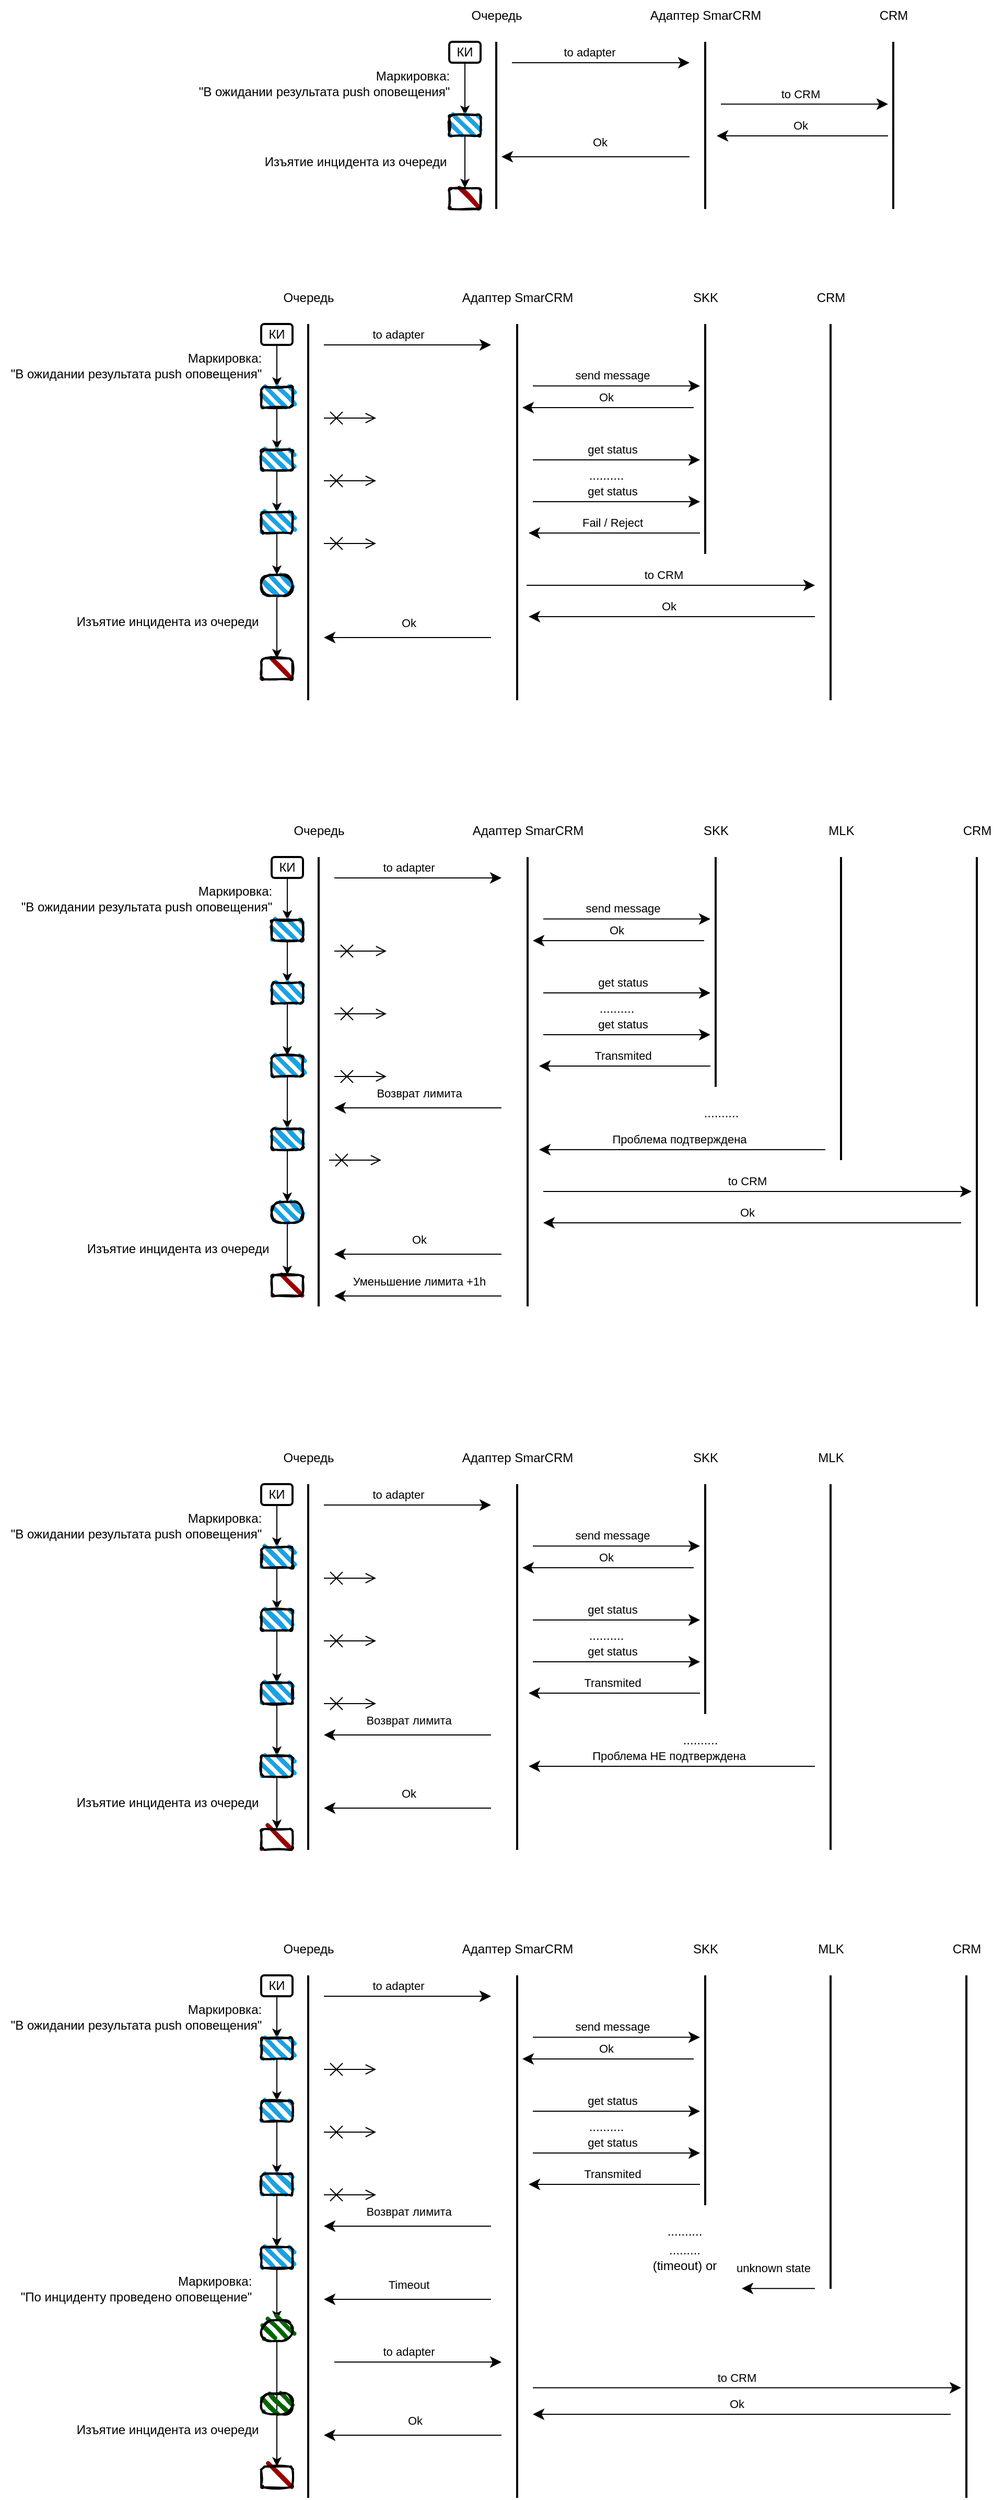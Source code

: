 <mxfile version="21.1.5" type="github">
  <diagram name="Страница 1" id="jhRbLKA4-imZrKw_z_AS">
    <mxGraphModel dx="2681" dy="729" grid="1" gridSize="10" guides="1" tooltips="1" connect="1" arrows="1" fold="1" page="1" pageScale="1" pageWidth="827" pageHeight="1169" math="0" shadow="0">
      <root>
        <mxCell id="0" />
        <mxCell id="1" parent="0" />
        <mxCell id="TuORr6WVLsLbP89PUuP_-1" value="" style="line;strokeWidth=2;direction=south;html=1;" vertex="1" parent="1">
          <mxGeometry x="500" y="80" width="10" height="160" as="geometry" />
        </mxCell>
        <mxCell id="TuORr6WVLsLbP89PUuP_-3" value="" style="line;strokeWidth=2;direction=south;html=1;" vertex="1" parent="1">
          <mxGeometry x="680" y="80" width="10" height="160" as="geometry" />
        </mxCell>
        <mxCell id="TuORr6WVLsLbP89PUuP_-4" value="" style="line;strokeWidth=2;direction=south;html=1;" vertex="1" parent="1">
          <mxGeometry x="300" y="80" width="10" height="160" as="geometry" />
        </mxCell>
        <mxCell id="TuORr6WVLsLbP89PUuP_-7" value="" style="edgeStyle=segmentEdgeStyle;endArrow=classic;html=1;curved=0;rounded=0;endSize=8;startSize=8;" edge="1" parent="1">
          <mxGeometry width="50" height="50" relative="1" as="geometry">
            <mxPoint x="320" y="100" as="sourcePoint" />
            <mxPoint x="490" y="100" as="targetPoint" />
          </mxGeometry>
        </mxCell>
        <mxCell id="TuORr6WVLsLbP89PUuP_-17" value="to adapter" style="edgeLabel;html=1;align=center;verticalAlign=middle;resizable=0;points=[];" vertex="1" connectable="0" parent="TuORr6WVLsLbP89PUuP_-7">
          <mxGeometry x="-0.342" y="-2" relative="1" as="geometry">
            <mxPoint x="18" y="-12" as="offset" />
          </mxGeometry>
        </mxCell>
        <mxCell id="TuORr6WVLsLbP89PUuP_-8" value="to CRM" style="edgeStyle=segmentEdgeStyle;endArrow=classic;html=1;curved=0;rounded=0;endSize=8;startSize=8;" edge="1" parent="1">
          <mxGeometry x="-0.05" y="10" width="50" height="50" relative="1" as="geometry">
            <mxPoint x="520" y="139.66" as="sourcePoint" />
            <mxPoint x="680" y="139.66" as="targetPoint" />
            <mxPoint as="offset" />
          </mxGeometry>
        </mxCell>
        <mxCell id="TuORr6WVLsLbP89PUuP_-9" value="Ok" style="edgeStyle=segmentEdgeStyle;endArrow=classic;html=1;curved=0;rounded=0;endSize=8;startSize=8;" edge="1" parent="1">
          <mxGeometry x="0.024" y="-10" width="50" height="50" relative="1" as="geometry">
            <mxPoint x="680" y="170" as="sourcePoint" />
            <mxPoint x="516" y="170" as="targetPoint" />
            <mxPoint as="offset" />
          </mxGeometry>
        </mxCell>
        <mxCell id="TuORr6WVLsLbP89PUuP_-11" value="Очередь" style="text;html=1;align=center;verticalAlign=middle;resizable=0;points=[];autosize=1;strokeColor=none;fillColor=none;" vertex="1" parent="1">
          <mxGeometry x="270" y="40" width="70" height="30" as="geometry" />
        </mxCell>
        <mxCell id="TuORr6WVLsLbP89PUuP_-12" value="Адаптер SmarCRM" style="text;html=1;align=center;verticalAlign=middle;resizable=0;points=[];autosize=1;strokeColor=none;fillColor=none;" vertex="1" parent="1">
          <mxGeometry x="440" y="40" width="130" height="30" as="geometry" />
        </mxCell>
        <mxCell id="TuORr6WVLsLbP89PUuP_-29" value="" style="edgeStyle=orthogonalEdgeStyle;rounded=0;orthogonalLoop=1;jettySize=auto;html=1;" edge="1" parent="1" source="TuORr6WVLsLbP89PUuP_-15" target="TuORr6WVLsLbP89PUuP_-16">
          <mxGeometry relative="1" as="geometry" />
        </mxCell>
        <mxCell id="TuORr6WVLsLbP89PUuP_-15" value="КИ" style="rounded=1;whiteSpace=wrap;html=1;strokeWidth=2;" vertex="1" parent="1">
          <mxGeometry x="260" y="80" width="30" height="20" as="geometry" />
        </mxCell>
        <mxCell id="TuORr6WVLsLbP89PUuP_-32" value="" style="edgeStyle=orthogonalEdgeStyle;rounded=0;orthogonalLoop=1;jettySize=auto;html=1;" edge="1" parent="1" source="TuORr6WVLsLbP89PUuP_-16" target="TuORr6WVLsLbP89PUuP_-23">
          <mxGeometry relative="1" as="geometry" />
        </mxCell>
        <mxCell id="TuORr6WVLsLbP89PUuP_-16" value="" style="rounded=1;whiteSpace=wrap;html=1;strokeWidth=2;fillWeight=4;hachureGap=8;hachureAngle=45;fillColor=#1ba1e2;sketch=1;" vertex="1" parent="1">
          <mxGeometry x="260" y="150" width="30" height="20" as="geometry" />
        </mxCell>
        <mxCell id="TuORr6WVLsLbP89PUuP_-21" value="" style="edgeStyle=segmentEdgeStyle;endArrow=classic;html=1;curved=0;rounded=0;endSize=8;startSize=8;" edge="1" parent="1">
          <mxGeometry width="50" height="50" relative="1" as="geometry">
            <mxPoint x="490" y="190" as="sourcePoint" />
            <mxPoint x="310" y="190" as="targetPoint" />
          </mxGeometry>
        </mxCell>
        <mxCell id="TuORr6WVLsLbP89PUuP_-22" value="Ok" style="edgeLabel;html=1;align=center;verticalAlign=middle;resizable=0;points=[];" vertex="1" connectable="0" parent="TuORr6WVLsLbP89PUuP_-21">
          <mxGeometry x="-0.342" y="-2" relative="1" as="geometry">
            <mxPoint x="-27" y="-12" as="offset" />
          </mxGeometry>
        </mxCell>
        <mxCell id="TuORr6WVLsLbP89PUuP_-23" value="" style="rounded=1;whiteSpace=wrap;html=1;strokeWidth=2;fillWeight=4;hachureGap=20;hachureAngle=45;fillColor=#990000;sketch=1;" vertex="1" parent="1">
          <mxGeometry x="260" y="220" width="30" height="20" as="geometry" />
        </mxCell>
        <mxCell id="TuORr6WVLsLbP89PUuP_-28" value="CRM" style="text;html=1;align=center;verticalAlign=middle;resizable=0;points=[];autosize=1;strokeColor=none;fillColor=none;" vertex="1" parent="1">
          <mxGeometry x="660" y="40" width="50" height="30" as="geometry" />
        </mxCell>
        <mxCell id="TuORr6WVLsLbP89PUuP_-31" value="&lt;div align=&quot;right&quot;&gt;Маркировка: &lt;br&gt;&lt;/div&gt;&quot;В ожидании результата &lt;span lang=&quot;EN-US&quot;&gt;push &lt;/span&gt;&lt;span&gt;оповещения&quot;&lt;/span&gt;" style="text;html=1;align=center;verticalAlign=middle;resizable=0;points=[];autosize=1;strokeColor=none;fillColor=none;" vertex="1" parent="1">
          <mxGeometry x="10" y="100" width="260" height="40" as="geometry" />
        </mxCell>
        <mxCell id="TuORr6WVLsLbP89PUuP_-33" value="Изъятие инцидента из очереди" style="text;html=1;align=center;verticalAlign=middle;resizable=0;points=[];autosize=1;strokeColor=none;fillColor=none;" vertex="1" parent="1">
          <mxGeometry x="70" y="180" width="200" height="30" as="geometry" />
        </mxCell>
        <mxCell id="TuORr6WVLsLbP89PUuP_-34" value="" style="line;strokeWidth=2;direction=south;html=1;" vertex="1" parent="1">
          <mxGeometry x="320" y="350" width="10" height="360" as="geometry" />
        </mxCell>
        <mxCell id="TuORr6WVLsLbP89PUuP_-35" value="" style="line;strokeWidth=2;direction=south;html=1;" vertex="1" parent="1">
          <mxGeometry x="500" y="350" width="10" height="220" as="geometry" />
        </mxCell>
        <mxCell id="TuORr6WVLsLbP89PUuP_-36" value="" style="line;strokeWidth=2;direction=south;html=1;" vertex="1" parent="1">
          <mxGeometry x="120" y="350" width="10" height="360" as="geometry" />
        </mxCell>
        <mxCell id="TuORr6WVLsLbP89PUuP_-37" value="" style="edgeStyle=segmentEdgeStyle;endArrow=classic;html=1;curved=0;rounded=0;endSize=8;startSize=8;" edge="1" parent="1">
          <mxGeometry width="50" height="50" relative="1" as="geometry">
            <mxPoint x="140" y="370" as="sourcePoint" />
            <mxPoint x="300" y="370" as="targetPoint" />
          </mxGeometry>
        </mxCell>
        <mxCell id="TuORr6WVLsLbP89PUuP_-38" value="to adapter" style="edgeLabel;html=1;align=center;verticalAlign=middle;resizable=0;points=[];" vertex="1" connectable="0" parent="TuORr6WVLsLbP89PUuP_-37">
          <mxGeometry x="-0.342" y="-2" relative="1" as="geometry">
            <mxPoint x="18" y="-12" as="offset" />
          </mxGeometry>
        </mxCell>
        <mxCell id="TuORr6WVLsLbP89PUuP_-39" value="send message" style="edgeStyle=segmentEdgeStyle;endArrow=classic;html=1;curved=0;rounded=0;endSize=8;startSize=8;" edge="1" parent="1">
          <mxGeometry x="-0.05" y="10" width="50" height="50" relative="1" as="geometry">
            <mxPoint x="340" y="409.31" as="sourcePoint" />
            <mxPoint x="500" y="409.31" as="targetPoint" />
            <mxPoint as="offset" />
          </mxGeometry>
        </mxCell>
        <mxCell id="TuORr6WVLsLbP89PUuP_-40" value="Ok" style="edgeStyle=segmentEdgeStyle;endArrow=classic;html=1;curved=0;rounded=0;endSize=8;startSize=8;" edge="1" parent="1">
          <mxGeometry x="0.026" y="-10" width="50" height="50" relative="1" as="geometry">
            <mxPoint x="494" y="430" as="sourcePoint" />
            <mxPoint x="330" y="430" as="targetPoint" />
            <mxPoint as="offset" />
          </mxGeometry>
        </mxCell>
        <mxCell id="TuORr6WVLsLbP89PUuP_-41" value="Очередь" style="text;html=1;align=center;verticalAlign=middle;resizable=0;points=[];autosize=1;strokeColor=none;fillColor=none;" vertex="1" parent="1">
          <mxGeometry x="90" y="310" width="70" height="30" as="geometry" />
        </mxCell>
        <mxCell id="TuORr6WVLsLbP89PUuP_-42" value="Адаптер SmarCRM" style="text;html=1;align=center;verticalAlign=middle;resizable=0;points=[];autosize=1;strokeColor=none;fillColor=none;" vertex="1" parent="1">
          <mxGeometry x="260" y="310" width="130" height="30" as="geometry" />
        </mxCell>
        <mxCell id="TuORr6WVLsLbP89PUuP_-43" value="" style="edgeStyle=orthogonalEdgeStyle;rounded=0;orthogonalLoop=1;jettySize=auto;html=1;" edge="1" parent="1" source="TuORr6WVLsLbP89PUuP_-44" target="TuORr6WVLsLbP89PUuP_-46">
          <mxGeometry relative="1" as="geometry" />
        </mxCell>
        <mxCell id="TuORr6WVLsLbP89PUuP_-44" value="КИ" style="rounded=1;whiteSpace=wrap;html=1;strokeWidth=2;" vertex="1" parent="1">
          <mxGeometry x="80" y="350" width="30" height="20" as="geometry" />
        </mxCell>
        <mxCell id="TuORr6WVLsLbP89PUuP_-87" style="edgeStyle=orthogonalEdgeStyle;rounded=0;orthogonalLoop=1;jettySize=auto;html=1;entryX=0.5;entryY=0;entryDx=0;entryDy=0;" edge="1" parent="1" source="TuORr6WVLsLbP89PUuP_-46" target="TuORr6WVLsLbP89PUuP_-82">
          <mxGeometry relative="1" as="geometry" />
        </mxCell>
        <mxCell id="TuORr6WVLsLbP89PUuP_-46" value="" style="rounded=1;whiteSpace=wrap;html=1;strokeWidth=2;fillWeight=4;hachureGap=8;hachureAngle=45;fillColor=#1ba1e2;sketch=1;" vertex="1" parent="1">
          <mxGeometry x="80" y="410" width="30" height="20" as="geometry" />
        </mxCell>
        <mxCell id="TuORr6WVLsLbP89PUuP_-50" value="SKK" style="text;html=1;align=center;verticalAlign=middle;resizable=0;points=[];autosize=1;strokeColor=none;fillColor=none;" vertex="1" parent="1">
          <mxGeometry x="480" y="310" width="50" height="30" as="geometry" />
        </mxCell>
        <mxCell id="TuORr6WVLsLbP89PUuP_-51" value="&lt;div align=&quot;right&quot;&gt;Маркировка: &lt;br&gt;&lt;/div&gt;&quot;В ожидании результата &lt;span lang=&quot;EN-US&quot;&gt;push &lt;/span&gt;&lt;span&gt;оповещения&quot;&lt;/span&gt;" style="text;html=1;align=center;verticalAlign=middle;resizable=0;points=[];autosize=1;strokeColor=none;fillColor=none;" vertex="1" parent="1">
          <mxGeometry x="-170" y="370" width="260" height="40" as="geometry" />
        </mxCell>
        <mxCell id="TuORr6WVLsLbP89PUuP_-53" value="get status" style="edgeStyle=segmentEdgeStyle;endArrow=classic;html=1;curved=0;rounded=0;endSize=8;startSize=8;" edge="1" parent="1">
          <mxGeometry x="-0.05" y="10" width="50" height="50" relative="1" as="geometry">
            <mxPoint x="340" y="480.0" as="sourcePoint" />
            <mxPoint x="500" y="480.0" as="targetPoint" />
            <mxPoint as="offset" />
          </mxGeometry>
        </mxCell>
        <mxCell id="TuORr6WVLsLbP89PUuP_-54" value=".........." style="text;html=1;align=center;verticalAlign=middle;resizable=0;points=[];autosize=1;strokeColor=none;fillColor=none;" vertex="1" parent="1">
          <mxGeometry x="380" y="480" width="60" height="30" as="geometry" />
        </mxCell>
        <mxCell id="TuORr6WVLsLbP89PUuP_-55" value="get status" style="edgeStyle=segmentEdgeStyle;endArrow=classic;html=1;curved=0;rounded=0;endSize=8;startSize=8;" edge="1" parent="1">
          <mxGeometry x="-0.05" y="10" width="50" height="50" relative="1" as="geometry">
            <mxPoint x="340" y="520" as="sourcePoint" />
            <mxPoint x="500" y="520" as="targetPoint" />
            <mxPoint as="offset" />
          </mxGeometry>
        </mxCell>
        <mxCell id="TuORr6WVLsLbP89PUuP_-56" value="Fail / Reject" style="edgeStyle=segmentEdgeStyle;endArrow=classic;html=1;curved=0;rounded=0;endSize=8;startSize=8;" edge="1" parent="1">
          <mxGeometry x="0.026" y="-10" width="50" height="50" relative="1" as="geometry">
            <mxPoint x="500" y="550" as="sourcePoint" />
            <mxPoint x="336" y="550" as="targetPoint" />
            <mxPoint as="offset" />
          </mxGeometry>
        </mxCell>
        <mxCell id="TuORr6WVLsLbP89PUuP_-75" value="" style="line;strokeWidth=2;direction=south;html=1;" vertex="1" parent="1">
          <mxGeometry x="620" y="350" width="10" height="360" as="geometry" />
        </mxCell>
        <mxCell id="TuORr6WVLsLbP89PUuP_-76" value="CRM" style="text;html=1;align=center;verticalAlign=middle;resizable=0;points=[];autosize=1;strokeColor=none;fillColor=none;" vertex="1" parent="1">
          <mxGeometry x="600" y="310" width="50" height="30" as="geometry" />
        </mxCell>
        <mxCell id="TuORr6WVLsLbP89PUuP_-78" value="to CRM" style="edgeStyle=segmentEdgeStyle;endArrow=classic;html=1;curved=0;rounded=0;endSize=8;startSize=8;" edge="1" parent="1">
          <mxGeometry x="-0.05" y="10" width="50" height="50" relative="1" as="geometry">
            <mxPoint x="334" y="600" as="sourcePoint" />
            <mxPoint x="610" y="600" as="targetPoint" />
            <mxPoint as="offset" />
          </mxGeometry>
        </mxCell>
        <mxCell id="TuORr6WVLsLbP89PUuP_-79" value="Ok" style="edgeStyle=segmentEdgeStyle;endArrow=classic;html=1;curved=0;rounded=0;endSize=8;startSize=8;" edge="1" parent="1">
          <mxGeometry x="0.026" y="-10" width="50" height="50" relative="1" as="geometry">
            <mxPoint x="610" y="630" as="sourcePoint" />
            <mxPoint x="336" y="630" as="targetPoint" />
            <mxPoint as="offset" />
          </mxGeometry>
        </mxCell>
        <mxCell id="TuORr6WVLsLbP89PUuP_-80" value="" style="edgeStyle=segmentEdgeStyle;endArrow=classic;html=1;curved=0;rounded=0;endSize=8;startSize=8;" edge="1" parent="1">
          <mxGeometry width="50" height="50" relative="1" as="geometry">
            <mxPoint x="300" y="650" as="sourcePoint" />
            <mxPoint x="140" y="650" as="targetPoint" />
          </mxGeometry>
        </mxCell>
        <mxCell id="TuORr6WVLsLbP89PUuP_-81" value="Ok" style="edgeLabel;html=1;align=center;verticalAlign=middle;resizable=0;points=[];" vertex="1" connectable="0" parent="TuORr6WVLsLbP89PUuP_-80">
          <mxGeometry x="-0.342" y="-2" relative="1" as="geometry">
            <mxPoint x="-27" y="-12" as="offset" />
          </mxGeometry>
        </mxCell>
        <mxCell id="TuORr6WVLsLbP89PUuP_-88" style="edgeStyle=orthogonalEdgeStyle;rounded=0;orthogonalLoop=1;jettySize=auto;html=1;entryX=0.5;entryY=0;entryDx=0;entryDy=0;" edge="1" parent="1" source="TuORr6WVLsLbP89PUuP_-82" target="TuORr6WVLsLbP89PUuP_-83">
          <mxGeometry relative="1" as="geometry" />
        </mxCell>
        <mxCell id="TuORr6WVLsLbP89PUuP_-82" value="" style="rounded=1;whiteSpace=wrap;html=1;strokeWidth=2;fillWeight=4;hachureGap=8;hachureAngle=45;fillColor=#1ba1e2;sketch=1;" vertex="1" parent="1">
          <mxGeometry x="80" y="470" width="30" height="20" as="geometry" />
        </mxCell>
        <mxCell id="TuORr6WVLsLbP89PUuP_-89" style="edgeStyle=orthogonalEdgeStyle;rounded=0;orthogonalLoop=1;jettySize=auto;html=1;entryX=0.5;entryY=0;entryDx=0;entryDy=0;" edge="1" parent="1" source="TuORr6WVLsLbP89PUuP_-83" target="TuORr6WVLsLbP89PUuP_-84">
          <mxGeometry relative="1" as="geometry" />
        </mxCell>
        <mxCell id="TuORr6WVLsLbP89PUuP_-83" value="" style="rounded=1;whiteSpace=wrap;html=1;strokeWidth=2;fillWeight=4;hachureGap=8;hachureAngle=45;fillColor=#1ba1e2;sketch=1;" vertex="1" parent="1">
          <mxGeometry x="80" y="530" width="30" height="20" as="geometry" />
        </mxCell>
        <mxCell id="TuORr6WVLsLbP89PUuP_-90" style="edgeStyle=orthogonalEdgeStyle;rounded=0;orthogonalLoop=1;jettySize=auto;html=1;entryX=0.5;entryY=0;entryDx=0;entryDy=0;" edge="1" parent="1" source="TuORr6WVLsLbP89PUuP_-84" target="TuORr6WVLsLbP89PUuP_-85">
          <mxGeometry relative="1" as="geometry" />
        </mxCell>
        <mxCell id="TuORr6WVLsLbP89PUuP_-84" value="" style="rounded=1;whiteSpace=wrap;html=1;strokeWidth=2;fillWeight=4;hachureGap=8;hachureAngle=45;fillColor=#1ba1e2;sketch=1;arcSize=50;" vertex="1" parent="1">
          <mxGeometry x="80" y="590" width="30" height="20" as="geometry" />
        </mxCell>
        <mxCell id="TuORr6WVLsLbP89PUuP_-85" value="" style="rounded=1;whiteSpace=wrap;html=1;strokeWidth=2;fillWeight=4;hachureGap=20;hachureAngle=45;fillColor=#990000;sketch=1;" vertex="1" parent="1">
          <mxGeometry x="80" y="670" width="30" height="20" as="geometry" />
        </mxCell>
        <mxCell id="TuORr6WVLsLbP89PUuP_-91" value="Изъятие инцидента из очереди" style="text;html=1;align=center;verticalAlign=middle;resizable=0;points=[];autosize=1;strokeColor=none;fillColor=none;" vertex="1" parent="1">
          <mxGeometry x="-110" y="620" width="200" height="30" as="geometry" />
        </mxCell>
        <mxCell id="TuORr6WVLsLbP89PUuP_-97" value="" style="endArrow=open;startArrow=cross;endFill=0;startFill=0;endSize=8;startSize=10;html=1;rounded=0;" edge="1" parent="1">
          <mxGeometry width="160" relative="1" as="geometry">
            <mxPoint x="140" y="440" as="sourcePoint" />
            <mxPoint x="190" y="440" as="targetPoint" />
          </mxGeometry>
        </mxCell>
        <mxCell id="TuORr6WVLsLbP89PUuP_-98" value="" style="endArrow=open;startArrow=cross;endFill=0;startFill=0;endSize=8;startSize=10;html=1;rounded=0;" edge="1" parent="1">
          <mxGeometry width="160" relative="1" as="geometry">
            <mxPoint x="140" y="500" as="sourcePoint" />
            <mxPoint x="190" y="500" as="targetPoint" />
          </mxGeometry>
        </mxCell>
        <mxCell id="TuORr6WVLsLbP89PUuP_-99" value="" style="endArrow=open;startArrow=cross;endFill=0;startFill=0;endSize=8;startSize=10;html=1;rounded=0;" edge="1" parent="1">
          <mxGeometry width="160" relative="1" as="geometry">
            <mxPoint x="140" y="560" as="sourcePoint" />
            <mxPoint x="190" y="560" as="targetPoint" />
          </mxGeometry>
        </mxCell>
        <mxCell id="TuORr6WVLsLbP89PUuP_-100" value="" style="line;strokeWidth=2;direction=south;html=1;" vertex="1" parent="1">
          <mxGeometry x="330" y="860" width="10" height="430" as="geometry" />
        </mxCell>
        <mxCell id="TuORr6WVLsLbP89PUuP_-101" value="" style="line;strokeWidth=2;direction=south;html=1;" vertex="1" parent="1">
          <mxGeometry x="510" y="860" width="10" height="220" as="geometry" />
        </mxCell>
        <mxCell id="TuORr6WVLsLbP89PUuP_-102" value="" style="line;strokeWidth=2;direction=south;html=1;" vertex="1" parent="1">
          <mxGeometry x="130" y="860" width="10" height="430" as="geometry" />
        </mxCell>
        <mxCell id="TuORr6WVLsLbP89PUuP_-103" value="" style="edgeStyle=segmentEdgeStyle;endArrow=classic;html=1;curved=0;rounded=0;endSize=8;startSize=8;" edge="1" parent="1">
          <mxGeometry width="50" height="50" relative="1" as="geometry">
            <mxPoint x="150" y="880" as="sourcePoint" />
            <mxPoint x="310" y="880" as="targetPoint" />
          </mxGeometry>
        </mxCell>
        <mxCell id="TuORr6WVLsLbP89PUuP_-104" value="to adapter" style="edgeLabel;html=1;align=center;verticalAlign=middle;resizable=0;points=[];" vertex="1" connectable="0" parent="TuORr6WVLsLbP89PUuP_-103">
          <mxGeometry x="-0.342" y="-2" relative="1" as="geometry">
            <mxPoint x="18" y="-12" as="offset" />
          </mxGeometry>
        </mxCell>
        <mxCell id="TuORr6WVLsLbP89PUuP_-105" value="send message" style="edgeStyle=segmentEdgeStyle;endArrow=classic;html=1;curved=0;rounded=0;endSize=8;startSize=8;" edge="1" parent="1">
          <mxGeometry x="-0.05" y="10" width="50" height="50" relative="1" as="geometry">
            <mxPoint x="350" y="919.31" as="sourcePoint" />
            <mxPoint x="510" y="919.31" as="targetPoint" />
            <mxPoint as="offset" />
          </mxGeometry>
        </mxCell>
        <mxCell id="TuORr6WVLsLbP89PUuP_-106" value="Ok" style="edgeStyle=segmentEdgeStyle;endArrow=classic;html=1;curved=0;rounded=0;endSize=8;startSize=8;" edge="1" parent="1">
          <mxGeometry x="0.026" y="-10" width="50" height="50" relative="1" as="geometry">
            <mxPoint x="504" y="940" as="sourcePoint" />
            <mxPoint x="340" y="940" as="targetPoint" />
            <mxPoint as="offset" />
          </mxGeometry>
        </mxCell>
        <mxCell id="TuORr6WVLsLbP89PUuP_-107" value="Очередь" style="text;html=1;align=center;verticalAlign=middle;resizable=0;points=[];autosize=1;strokeColor=none;fillColor=none;" vertex="1" parent="1">
          <mxGeometry x="100" y="820" width="70" height="30" as="geometry" />
        </mxCell>
        <mxCell id="TuORr6WVLsLbP89PUuP_-108" value="Адаптер SmarCRM" style="text;html=1;align=center;verticalAlign=middle;resizable=0;points=[];autosize=1;strokeColor=none;fillColor=none;" vertex="1" parent="1">
          <mxGeometry x="270" y="820" width="130" height="30" as="geometry" />
        </mxCell>
        <mxCell id="TuORr6WVLsLbP89PUuP_-109" value="" style="edgeStyle=orthogonalEdgeStyle;rounded=0;orthogonalLoop=1;jettySize=auto;html=1;" edge="1" parent="1" source="TuORr6WVLsLbP89PUuP_-110" target="TuORr6WVLsLbP89PUuP_-112">
          <mxGeometry relative="1" as="geometry" />
        </mxCell>
        <mxCell id="TuORr6WVLsLbP89PUuP_-110" value="КИ" style="rounded=1;whiteSpace=wrap;html=1;strokeWidth=2;" vertex="1" parent="1">
          <mxGeometry x="90" y="860" width="30" height="20" as="geometry" />
        </mxCell>
        <mxCell id="TuORr6WVLsLbP89PUuP_-111" style="edgeStyle=orthogonalEdgeStyle;rounded=0;orthogonalLoop=1;jettySize=auto;html=1;entryX=0.5;entryY=0;entryDx=0;entryDy=0;" edge="1" parent="1" source="TuORr6WVLsLbP89PUuP_-112" target="TuORr6WVLsLbP89PUuP_-126">
          <mxGeometry relative="1" as="geometry" />
        </mxCell>
        <mxCell id="TuORr6WVLsLbP89PUuP_-112" value="" style="rounded=1;whiteSpace=wrap;html=1;strokeWidth=2;fillWeight=4;hachureGap=8;hachureAngle=45;fillColor=#1ba1e2;sketch=1;" vertex="1" parent="1">
          <mxGeometry x="90" y="920" width="30" height="20" as="geometry" />
        </mxCell>
        <mxCell id="TuORr6WVLsLbP89PUuP_-113" value="SKK" style="text;html=1;align=center;verticalAlign=middle;resizable=0;points=[];autosize=1;strokeColor=none;fillColor=none;" vertex="1" parent="1">
          <mxGeometry x="490" y="820" width="50" height="30" as="geometry" />
        </mxCell>
        <mxCell id="TuORr6WVLsLbP89PUuP_-114" value="&lt;div align=&quot;right&quot;&gt;Маркировка: &lt;br&gt;&lt;/div&gt;&quot;В ожидании результата &lt;span lang=&quot;EN-US&quot;&gt;push &lt;/span&gt;&lt;span&gt;оповещения&quot;&lt;/span&gt;" style="text;html=1;align=center;verticalAlign=middle;resizable=0;points=[];autosize=1;strokeColor=none;fillColor=none;" vertex="1" parent="1">
          <mxGeometry x="-160" y="880" width="260" height="40" as="geometry" />
        </mxCell>
        <mxCell id="TuORr6WVLsLbP89PUuP_-115" value="get status" style="edgeStyle=segmentEdgeStyle;endArrow=classic;html=1;curved=0;rounded=0;endSize=8;startSize=8;" edge="1" parent="1">
          <mxGeometry x="-0.05" y="10" width="50" height="50" relative="1" as="geometry">
            <mxPoint x="350" y="990" as="sourcePoint" />
            <mxPoint x="510" y="990" as="targetPoint" />
            <mxPoint as="offset" />
          </mxGeometry>
        </mxCell>
        <mxCell id="TuORr6WVLsLbP89PUuP_-116" value=".........." style="text;html=1;align=center;verticalAlign=middle;resizable=0;points=[];autosize=1;strokeColor=none;fillColor=none;" vertex="1" parent="1">
          <mxGeometry x="390" y="990" width="60" height="30" as="geometry" />
        </mxCell>
        <mxCell id="TuORr6WVLsLbP89PUuP_-117" value="get status" style="edgeStyle=segmentEdgeStyle;endArrow=classic;html=1;curved=0;rounded=0;endSize=8;startSize=8;" edge="1" parent="1">
          <mxGeometry x="-0.05" y="10" width="50" height="50" relative="1" as="geometry">
            <mxPoint x="350" y="1030" as="sourcePoint" />
            <mxPoint x="510" y="1030" as="targetPoint" />
            <mxPoint as="offset" />
          </mxGeometry>
        </mxCell>
        <mxCell id="TuORr6WVLsLbP89PUuP_-118" value="Transmited" style="edgeStyle=segmentEdgeStyle;endArrow=classic;html=1;curved=0;rounded=0;endSize=8;startSize=8;" edge="1" parent="1">
          <mxGeometry x="0.026" y="-10" width="50" height="50" relative="1" as="geometry">
            <mxPoint x="510" y="1060" as="sourcePoint" />
            <mxPoint x="346" y="1060" as="targetPoint" />
            <mxPoint as="offset" />
          </mxGeometry>
        </mxCell>
        <mxCell id="TuORr6WVLsLbP89PUuP_-119" value="" style="line;strokeWidth=2;direction=south;html=1;" vertex="1" parent="1">
          <mxGeometry x="630" y="860" width="10" height="290" as="geometry" />
        </mxCell>
        <mxCell id="TuORr6WVLsLbP89PUuP_-120" value="MLK" style="text;html=1;align=center;verticalAlign=middle;resizable=0;points=[];autosize=1;strokeColor=none;fillColor=none;" vertex="1" parent="1">
          <mxGeometry x="610" y="820" width="50" height="30" as="geometry" />
        </mxCell>
        <mxCell id="TuORr6WVLsLbP89PUuP_-122" value="Проблема подтверждена" style="edgeStyle=segmentEdgeStyle;endArrow=classic;html=1;curved=0;rounded=0;endSize=8;startSize=8;" edge="1" parent="1">
          <mxGeometry x="0.026" y="-10" width="50" height="50" relative="1" as="geometry">
            <mxPoint x="620" y="1140" as="sourcePoint" />
            <mxPoint x="346" y="1140" as="targetPoint" />
            <mxPoint as="offset" />
          </mxGeometry>
        </mxCell>
        <mxCell id="TuORr6WVLsLbP89PUuP_-123" value="" style="edgeStyle=segmentEdgeStyle;endArrow=classic;html=1;curved=0;rounded=0;endSize=8;startSize=8;" edge="1" parent="1">
          <mxGeometry width="50" height="50" relative="1" as="geometry">
            <mxPoint x="310" y="1240" as="sourcePoint" />
            <mxPoint x="150" y="1240" as="targetPoint" />
          </mxGeometry>
        </mxCell>
        <mxCell id="TuORr6WVLsLbP89PUuP_-124" value="Ok" style="edgeLabel;html=1;align=center;verticalAlign=middle;resizable=0;points=[];" vertex="1" connectable="0" parent="TuORr6WVLsLbP89PUuP_-123">
          <mxGeometry x="-0.342" y="-2" relative="1" as="geometry">
            <mxPoint x="-27" y="-12" as="offset" />
          </mxGeometry>
        </mxCell>
        <mxCell id="TuORr6WVLsLbP89PUuP_-125" style="edgeStyle=orthogonalEdgeStyle;rounded=0;orthogonalLoop=1;jettySize=auto;html=1;entryX=0.5;entryY=0;entryDx=0;entryDy=0;" edge="1" parent="1" source="TuORr6WVLsLbP89PUuP_-126" target="TuORr6WVLsLbP89PUuP_-128">
          <mxGeometry relative="1" as="geometry" />
        </mxCell>
        <mxCell id="TuORr6WVLsLbP89PUuP_-126" value="" style="rounded=1;whiteSpace=wrap;html=1;strokeWidth=2;fillWeight=4;hachureGap=8;hachureAngle=45;fillColor=#1ba1e2;sketch=1;" vertex="1" parent="1">
          <mxGeometry x="90" y="980" width="30" height="20" as="geometry" />
        </mxCell>
        <mxCell id="TuORr6WVLsLbP89PUuP_-127" style="edgeStyle=orthogonalEdgeStyle;rounded=0;orthogonalLoop=1;jettySize=auto;html=1;entryX=0.5;entryY=0;entryDx=0;entryDy=0;" edge="1" parent="1" source="TuORr6WVLsLbP89PUuP_-140" target="TuORr6WVLsLbP89PUuP_-130">
          <mxGeometry relative="1" as="geometry" />
        </mxCell>
        <mxCell id="TuORr6WVLsLbP89PUuP_-128" value="" style="rounded=1;whiteSpace=wrap;html=1;strokeWidth=2;fillWeight=4;hachureGap=8;hachureAngle=45;fillColor=#1ba1e2;sketch=1;" vertex="1" parent="1">
          <mxGeometry x="90" y="1050" width="30" height="20" as="geometry" />
        </mxCell>
        <mxCell id="TuORr6WVLsLbP89PUuP_-129" style="edgeStyle=orthogonalEdgeStyle;rounded=0;orthogonalLoop=1;jettySize=auto;html=1;entryX=0.5;entryY=0;entryDx=0;entryDy=0;" edge="1" parent="1" source="TuORr6WVLsLbP89PUuP_-130" target="TuORr6WVLsLbP89PUuP_-131">
          <mxGeometry relative="1" as="geometry" />
        </mxCell>
        <mxCell id="TuORr6WVLsLbP89PUuP_-130" value="" style="rounded=1;whiteSpace=wrap;html=1;strokeWidth=2;fillWeight=4;hachureGap=8;hachureAngle=45;fillColor=#1ba1e2;sketch=1;arcSize=50;" vertex="1" parent="1">
          <mxGeometry x="90" y="1190" width="30" height="20" as="geometry" />
        </mxCell>
        <mxCell id="TuORr6WVLsLbP89PUuP_-131" value="" style="rounded=1;whiteSpace=wrap;html=1;strokeWidth=2;fillWeight=4;hachureGap=20;hachureAngle=45;fillColor=#990000;sketch=1;" vertex="1" parent="1">
          <mxGeometry x="90" y="1260" width="30" height="20" as="geometry" />
        </mxCell>
        <mxCell id="TuORr6WVLsLbP89PUuP_-132" value="Изъятие инцидента из очереди" style="text;html=1;align=center;verticalAlign=middle;resizable=0;points=[];autosize=1;strokeColor=none;fillColor=none;" vertex="1" parent="1">
          <mxGeometry x="-100" y="1220" width="200" height="30" as="geometry" />
        </mxCell>
        <mxCell id="TuORr6WVLsLbP89PUuP_-133" value="" style="endArrow=open;startArrow=cross;endFill=0;startFill=0;endSize=8;startSize=10;html=1;rounded=0;" edge="1" parent="1">
          <mxGeometry width="160" relative="1" as="geometry">
            <mxPoint x="150" y="950" as="sourcePoint" />
            <mxPoint x="200" y="950" as="targetPoint" />
          </mxGeometry>
        </mxCell>
        <mxCell id="TuORr6WVLsLbP89PUuP_-134" value="" style="endArrow=open;startArrow=cross;endFill=0;startFill=0;endSize=8;startSize=10;html=1;rounded=0;" edge="1" parent="1">
          <mxGeometry width="160" relative="1" as="geometry">
            <mxPoint x="150" y="1010" as="sourcePoint" />
            <mxPoint x="200" y="1010" as="targetPoint" />
          </mxGeometry>
        </mxCell>
        <mxCell id="TuORr6WVLsLbP89PUuP_-135" value="" style="endArrow=open;startArrow=cross;endFill=0;startFill=0;endSize=8;startSize=10;html=1;rounded=0;" edge="1" parent="1">
          <mxGeometry width="160" relative="1" as="geometry">
            <mxPoint x="150" y="1070" as="sourcePoint" />
            <mxPoint x="200" y="1070" as="targetPoint" />
          </mxGeometry>
        </mxCell>
        <mxCell id="TuORr6WVLsLbP89PUuP_-136" value="" style="line;strokeWidth=2;direction=south;html=1;" vertex="1" parent="1">
          <mxGeometry x="760" y="860" width="10" height="430" as="geometry" />
        </mxCell>
        <mxCell id="TuORr6WVLsLbP89PUuP_-137" value="CRM" style="text;html=1;align=center;verticalAlign=middle;resizable=0;points=[];autosize=1;strokeColor=none;fillColor=none;" vertex="1" parent="1">
          <mxGeometry x="740" y="820" width="50" height="30" as="geometry" />
        </mxCell>
        <mxCell id="TuORr6WVLsLbP89PUuP_-138" value="to CRM" style="edgeStyle=segmentEdgeStyle;endArrow=classic;html=1;curved=0;rounded=0;endSize=8;startSize=8;" edge="1" parent="1" target="TuORr6WVLsLbP89PUuP_-136">
          <mxGeometry x="-0.05" y="10" width="50" height="50" relative="1" as="geometry">
            <mxPoint x="350" y="1180" as="sourcePoint" />
            <mxPoint x="626" y="1180" as="targetPoint" />
            <mxPoint as="offset" />
          </mxGeometry>
        </mxCell>
        <mxCell id="TuORr6WVLsLbP89PUuP_-139" value="Ok" style="edgeStyle=segmentEdgeStyle;endArrow=classic;html=1;curved=0;rounded=0;endSize=8;startSize=8;" edge="1" parent="1">
          <mxGeometry x="0.026" y="-10" width="50" height="50" relative="1" as="geometry">
            <mxPoint x="750" y="1210" as="sourcePoint" />
            <mxPoint x="350" y="1210" as="targetPoint" />
            <mxPoint as="offset" />
          </mxGeometry>
        </mxCell>
        <mxCell id="TuORr6WVLsLbP89PUuP_-141" value="" style="edgeStyle=orthogonalEdgeStyle;rounded=0;orthogonalLoop=1;jettySize=auto;html=1;entryX=0.5;entryY=0;entryDx=0;entryDy=0;" edge="1" parent="1" source="TuORr6WVLsLbP89PUuP_-128" target="TuORr6WVLsLbP89PUuP_-140">
          <mxGeometry relative="1" as="geometry">
            <mxPoint x="105" y="1060" as="sourcePoint" />
            <mxPoint x="105" y="1190" as="targetPoint" />
          </mxGeometry>
        </mxCell>
        <mxCell id="TuORr6WVLsLbP89PUuP_-140" value="" style="rounded=1;whiteSpace=wrap;html=1;strokeWidth=2;fillWeight=4;hachureGap=8;hachureAngle=45;fillColor=#1ba1e2;sketch=1;" vertex="1" parent="1">
          <mxGeometry x="90" y="1120" width="30" height="20" as="geometry" />
        </mxCell>
        <mxCell id="TuORr6WVLsLbP89PUuP_-142" value="" style="endArrow=open;startArrow=cross;endFill=0;startFill=0;endSize=8;startSize=10;html=1;rounded=0;" edge="1" parent="1">
          <mxGeometry width="160" relative="1" as="geometry">
            <mxPoint x="145" y="1150" as="sourcePoint" />
            <mxPoint x="195" y="1150" as="targetPoint" />
          </mxGeometry>
        </mxCell>
        <mxCell id="TuORr6WVLsLbP89PUuP_-143" value="" style="line;strokeWidth=2;direction=south;html=1;" vertex="1" parent="1">
          <mxGeometry x="320" y="1460" width="10" height="350" as="geometry" />
        </mxCell>
        <mxCell id="TuORr6WVLsLbP89PUuP_-144" value="" style="line;strokeWidth=2;direction=south;html=1;" vertex="1" parent="1">
          <mxGeometry x="500" y="1460" width="10" height="220" as="geometry" />
        </mxCell>
        <mxCell id="TuORr6WVLsLbP89PUuP_-145" value="" style="line;strokeWidth=2;direction=south;html=1;" vertex="1" parent="1">
          <mxGeometry x="120" y="1460" width="10" height="350" as="geometry" />
        </mxCell>
        <mxCell id="TuORr6WVLsLbP89PUuP_-146" value="" style="edgeStyle=segmentEdgeStyle;endArrow=classic;html=1;curved=0;rounded=0;endSize=8;startSize=8;" edge="1" parent="1">
          <mxGeometry width="50" height="50" relative="1" as="geometry">
            <mxPoint x="140" y="1480" as="sourcePoint" />
            <mxPoint x="300" y="1480" as="targetPoint" />
          </mxGeometry>
        </mxCell>
        <mxCell id="TuORr6WVLsLbP89PUuP_-147" value="to adapter" style="edgeLabel;html=1;align=center;verticalAlign=middle;resizable=0;points=[];" vertex="1" connectable="0" parent="TuORr6WVLsLbP89PUuP_-146">
          <mxGeometry x="-0.342" y="-2" relative="1" as="geometry">
            <mxPoint x="18" y="-12" as="offset" />
          </mxGeometry>
        </mxCell>
        <mxCell id="TuORr6WVLsLbP89PUuP_-148" value="send message" style="edgeStyle=segmentEdgeStyle;endArrow=classic;html=1;curved=0;rounded=0;endSize=8;startSize=8;" edge="1" parent="1">
          <mxGeometry x="-0.05" y="10" width="50" height="50" relative="1" as="geometry">
            <mxPoint x="340" y="1519.31" as="sourcePoint" />
            <mxPoint x="500" y="1519.31" as="targetPoint" />
            <mxPoint as="offset" />
          </mxGeometry>
        </mxCell>
        <mxCell id="TuORr6WVLsLbP89PUuP_-149" value="Ok" style="edgeStyle=segmentEdgeStyle;endArrow=classic;html=1;curved=0;rounded=0;endSize=8;startSize=8;" edge="1" parent="1">
          <mxGeometry x="0.026" y="-10" width="50" height="50" relative="1" as="geometry">
            <mxPoint x="494" y="1540" as="sourcePoint" />
            <mxPoint x="330" y="1540" as="targetPoint" />
            <mxPoint as="offset" />
          </mxGeometry>
        </mxCell>
        <mxCell id="TuORr6WVLsLbP89PUuP_-150" value="Очередь" style="text;html=1;align=center;verticalAlign=middle;resizable=0;points=[];autosize=1;strokeColor=none;fillColor=none;" vertex="1" parent="1">
          <mxGeometry x="90" y="1420" width="70" height="30" as="geometry" />
        </mxCell>
        <mxCell id="TuORr6WVLsLbP89PUuP_-151" value="Адаптер SmarCRM" style="text;html=1;align=center;verticalAlign=middle;resizable=0;points=[];autosize=1;strokeColor=none;fillColor=none;" vertex="1" parent="1">
          <mxGeometry x="260" y="1420" width="130" height="30" as="geometry" />
        </mxCell>
        <mxCell id="TuORr6WVLsLbP89PUuP_-152" value="" style="edgeStyle=orthogonalEdgeStyle;rounded=0;orthogonalLoop=1;jettySize=auto;html=1;" edge="1" source="TuORr6WVLsLbP89PUuP_-153" target="TuORr6WVLsLbP89PUuP_-155" parent="1">
          <mxGeometry relative="1" as="geometry" />
        </mxCell>
        <mxCell id="TuORr6WVLsLbP89PUuP_-153" value="КИ" style="rounded=1;whiteSpace=wrap;html=1;strokeWidth=2;" vertex="1" parent="1">
          <mxGeometry x="80" y="1460" width="30" height="20" as="geometry" />
        </mxCell>
        <mxCell id="TuORr6WVLsLbP89PUuP_-154" style="edgeStyle=orthogonalEdgeStyle;rounded=0;orthogonalLoop=1;jettySize=auto;html=1;entryX=0.5;entryY=0;entryDx=0;entryDy=0;" edge="1" source="TuORr6WVLsLbP89PUuP_-155" target="TuORr6WVLsLbP89PUuP_-168" parent="1">
          <mxGeometry relative="1" as="geometry" />
        </mxCell>
        <mxCell id="TuORr6WVLsLbP89PUuP_-155" value="" style="rounded=1;whiteSpace=wrap;html=1;strokeWidth=2;fillWeight=4;hachureGap=8;hachureAngle=45;fillColor=#1ba1e2;sketch=1;" vertex="1" parent="1">
          <mxGeometry x="80" y="1520" width="30" height="20" as="geometry" />
        </mxCell>
        <mxCell id="TuORr6WVLsLbP89PUuP_-156" value="SKK" style="text;html=1;align=center;verticalAlign=middle;resizable=0;points=[];autosize=1;strokeColor=none;fillColor=none;" vertex="1" parent="1">
          <mxGeometry x="480" y="1420" width="50" height="30" as="geometry" />
        </mxCell>
        <mxCell id="TuORr6WVLsLbP89PUuP_-157" value="&lt;div align=&quot;right&quot;&gt;Маркировка: &lt;br&gt;&lt;/div&gt;&quot;В ожидании результата &lt;span lang=&quot;EN-US&quot;&gt;push &lt;/span&gt;&lt;span&gt;оповещения&quot;&lt;/span&gt;" style="text;html=1;align=center;verticalAlign=middle;resizable=0;points=[];autosize=1;strokeColor=none;fillColor=none;" vertex="1" parent="1">
          <mxGeometry x="-170" y="1480" width="260" height="40" as="geometry" />
        </mxCell>
        <mxCell id="TuORr6WVLsLbP89PUuP_-158" value="get status" style="edgeStyle=segmentEdgeStyle;endArrow=classic;html=1;curved=0;rounded=0;endSize=8;startSize=8;" edge="1" parent="1">
          <mxGeometry x="-0.05" y="10" width="50" height="50" relative="1" as="geometry">
            <mxPoint x="340" y="1590" as="sourcePoint" />
            <mxPoint x="500" y="1590" as="targetPoint" />
            <mxPoint as="offset" />
          </mxGeometry>
        </mxCell>
        <mxCell id="TuORr6WVLsLbP89PUuP_-159" value=".........." style="text;html=1;align=center;verticalAlign=middle;resizable=0;points=[];autosize=1;strokeColor=none;fillColor=none;" vertex="1" parent="1">
          <mxGeometry x="380" y="1590" width="60" height="30" as="geometry" />
        </mxCell>
        <mxCell id="TuORr6WVLsLbP89PUuP_-160" value="get status" style="edgeStyle=segmentEdgeStyle;endArrow=classic;html=1;curved=0;rounded=0;endSize=8;startSize=8;" edge="1" parent="1">
          <mxGeometry x="-0.05" y="10" width="50" height="50" relative="1" as="geometry">
            <mxPoint x="340" y="1630" as="sourcePoint" />
            <mxPoint x="500" y="1630" as="targetPoint" />
            <mxPoint as="offset" />
          </mxGeometry>
        </mxCell>
        <mxCell id="TuORr6WVLsLbP89PUuP_-161" value="Transmited" style="edgeStyle=segmentEdgeStyle;endArrow=classic;html=1;curved=0;rounded=0;endSize=8;startSize=8;" edge="1" parent="1">
          <mxGeometry x="0.026" y="-10" width="50" height="50" relative="1" as="geometry">
            <mxPoint x="500" y="1660" as="sourcePoint" />
            <mxPoint x="336" y="1660" as="targetPoint" />
            <mxPoint as="offset" />
          </mxGeometry>
        </mxCell>
        <mxCell id="TuORr6WVLsLbP89PUuP_-162" value="" style="line;strokeWidth=2;direction=south;html=1;" vertex="1" parent="1">
          <mxGeometry x="620" y="1460" width="10" height="350" as="geometry" />
        </mxCell>
        <mxCell id="TuORr6WVLsLbP89PUuP_-163" value="MLK" style="text;html=1;align=center;verticalAlign=middle;resizable=0;points=[];autosize=1;strokeColor=none;fillColor=none;" vertex="1" parent="1">
          <mxGeometry x="600" y="1420" width="50" height="30" as="geometry" />
        </mxCell>
        <mxCell id="TuORr6WVLsLbP89PUuP_-164" value="Проблема НЕ подтверждена" style="edgeStyle=segmentEdgeStyle;endArrow=classic;html=1;curved=0;rounded=0;endSize=8;startSize=8;" edge="1" parent="1">
          <mxGeometry x="0.026" y="-10" width="50" height="50" relative="1" as="geometry">
            <mxPoint x="610" y="1730" as="sourcePoint" />
            <mxPoint x="336" y="1730" as="targetPoint" />
            <mxPoint as="offset" />
          </mxGeometry>
        </mxCell>
        <mxCell id="TuORr6WVLsLbP89PUuP_-165" value="" style="edgeStyle=segmentEdgeStyle;endArrow=classic;html=1;curved=0;rounded=0;endSize=8;startSize=8;" edge="1" parent="1">
          <mxGeometry width="50" height="50" relative="1" as="geometry">
            <mxPoint x="300" y="1770" as="sourcePoint" />
            <mxPoint x="140" y="1770" as="targetPoint" />
          </mxGeometry>
        </mxCell>
        <mxCell id="TuORr6WVLsLbP89PUuP_-166" value="Ok" style="edgeLabel;html=1;align=center;verticalAlign=middle;resizable=0;points=[];" vertex="1" connectable="0" parent="TuORr6WVLsLbP89PUuP_-165">
          <mxGeometry x="-0.342" y="-2" relative="1" as="geometry">
            <mxPoint x="-27" y="-12" as="offset" />
          </mxGeometry>
        </mxCell>
        <mxCell id="TuORr6WVLsLbP89PUuP_-167" style="edgeStyle=orthogonalEdgeStyle;rounded=0;orthogonalLoop=1;jettySize=auto;html=1;entryX=0.5;entryY=0;entryDx=0;entryDy=0;" edge="1" source="TuORr6WVLsLbP89PUuP_-168" target="TuORr6WVLsLbP89PUuP_-170" parent="1">
          <mxGeometry relative="1" as="geometry" />
        </mxCell>
        <mxCell id="TuORr6WVLsLbP89PUuP_-168" value="" style="rounded=1;whiteSpace=wrap;html=1;strokeWidth=2;fillWeight=4;hachureGap=8;hachureAngle=45;fillColor=#1ba1e2;sketch=1;" vertex="1" parent="1">
          <mxGeometry x="80" y="1580" width="30" height="20" as="geometry" />
        </mxCell>
        <mxCell id="TuORr6WVLsLbP89PUuP_-170" value="" style="rounded=1;whiteSpace=wrap;html=1;strokeWidth=2;fillWeight=4;hachureGap=8;hachureAngle=45;fillColor=#1ba1e2;sketch=1;" vertex="1" parent="1">
          <mxGeometry x="80" y="1650" width="30" height="20" as="geometry" />
        </mxCell>
        <mxCell id="TuORr6WVLsLbP89PUuP_-173" value="" style="rounded=1;whiteSpace=wrap;html=1;strokeWidth=2;fillWeight=4;hachureGap=20;hachureAngle=45;fillColor=#990000;sketch=1;" vertex="1" parent="1">
          <mxGeometry x="80" y="1790" width="30" height="20" as="geometry" />
        </mxCell>
        <mxCell id="TuORr6WVLsLbP89PUuP_-174" value="Изъятие инцидента из очереди" style="text;html=1;align=center;verticalAlign=middle;resizable=0;points=[];autosize=1;strokeColor=none;fillColor=none;" vertex="1" parent="1">
          <mxGeometry x="-110" y="1750" width="200" height="30" as="geometry" />
        </mxCell>
        <mxCell id="TuORr6WVLsLbP89PUuP_-175" value="" style="endArrow=open;startArrow=cross;endFill=0;startFill=0;endSize=8;startSize=10;html=1;rounded=0;" edge="1" parent="1">
          <mxGeometry width="160" relative="1" as="geometry">
            <mxPoint x="140" y="1550" as="sourcePoint" />
            <mxPoint x="190" y="1550" as="targetPoint" />
          </mxGeometry>
        </mxCell>
        <mxCell id="TuORr6WVLsLbP89PUuP_-176" value="" style="endArrow=open;startArrow=cross;endFill=0;startFill=0;endSize=8;startSize=10;html=1;rounded=0;" edge="1" parent="1">
          <mxGeometry width="160" relative="1" as="geometry">
            <mxPoint x="140" y="1610" as="sourcePoint" />
            <mxPoint x="190" y="1610" as="targetPoint" />
          </mxGeometry>
        </mxCell>
        <mxCell id="TuORr6WVLsLbP89PUuP_-177" value="" style="endArrow=open;startArrow=cross;endFill=0;startFill=0;endSize=8;startSize=10;html=1;rounded=0;" edge="1" parent="1">
          <mxGeometry width="160" relative="1" as="geometry">
            <mxPoint x="140" y="1670" as="sourcePoint" />
            <mxPoint x="190" y="1670" as="targetPoint" />
          </mxGeometry>
        </mxCell>
        <mxCell id="TuORr6WVLsLbP89PUuP_-182" value="" style="edgeStyle=orthogonalEdgeStyle;rounded=0;orthogonalLoop=1;jettySize=auto;html=1;entryX=0.5;entryY=0;entryDx=0;entryDy=0;" edge="1" source="TuORr6WVLsLbP89PUuP_-170" target="TuORr6WVLsLbP89PUuP_-183" parent="1">
          <mxGeometry relative="1" as="geometry">
            <mxPoint x="95" y="1660" as="sourcePoint" />
            <mxPoint x="95" y="1790" as="targetPoint" />
          </mxGeometry>
        </mxCell>
        <mxCell id="TuORr6WVLsLbP89PUuP_-187" style="edgeStyle=orthogonalEdgeStyle;rounded=0;orthogonalLoop=1;jettySize=auto;html=1;" edge="1" parent="1" source="TuORr6WVLsLbP89PUuP_-183" target="TuORr6WVLsLbP89PUuP_-173">
          <mxGeometry relative="1" as="geometry" />
        </mxCell>
        <mxCell id="TuORr6WVLsLbP89PUuP_-183" value="" style="rounded=1;whiteSpace=wrap;html=1;strokeWidth=2;fillWeight=4;hachureGap=8;hachureAngle=45;fillColor=#1ba1e2;sketch=1;" vertex="1" parent="1">
          <mxGeometry x="80" y="1720" width="30" height="20" as="geometry" />
        </mxCell>
        <mxCell id="TuORr6WVLsLbP89PUuP_-185" value=".........." style="text;html=1;align=center;verticalAlign=middle;resizable=0;points=[];autosize=1;strokeColor=none;fillColor=none;" vertex="1" parent="1">
          <mxGeometry x="470" y="1690" width="60" height="30" as="geometry" />
        </mxCell>
        <mxCell id="TuORr6WVLsLbP89PUuP_-186" value=".........." style="text;html=1;align=center;verticalAlign=middle;resizable=0;points=[];autosize=1;strokeColor=none;fillColor=none;" vertex="1" parent="1">
          <mxGeometry x="490" y="1090" width="60" height="30" as="geometry" />
        </mxCell>
        <mxCell id="TuORr6WVLsLbP89PUuP_-188" value="" style="edgeStyle=segmentEdgeStyle;endArrow=classic;html=1;curved=0;rounded=0;endSize=8;startSize=8;" edge="1" parent="1">
          <mxGeometry width="50" height="50" relative="1" as="geometry">
            <mxPoint x="310" y="1100" as="sourcePoint" />
            <mxPoint x="150" y="1100" as="targetPoint" />
          </mxGeometry>
        </mxCell>
        <mxCell id="TuORr6WVLsLbP89PUuP_-189" value="Возврат лимита" style="edgeLabel;html=1;align=center;verticalAlign=middle;resizable=0;points=[];" vertex="1" connectable="0" parent="TuORr6WVLsLbP89PUuP_-188">
          <mxGeometry x="-0.342" y="-2" relative="1" as="geometry">
            <mxPoint x="-27" y="-12" as="offset" />
          </mxGeometry>
        </mxCell>
        <mxCell id="TuORr6WVLsLbP89PUuP_-190" value="" style="edgeStyle=segmentEdgeStyle;endArrow=classic;html=1;curved=0;rounded=0;endSize=8;startSize=8;" edge="1" parent="1">
          <mxGeometry width="50" height="50" relative="1" as="geometry">
            <mxPoint x="300" y="1700" as="sourcePoint" />
            <mxPoint x="140" y="1700" as="targetPoint" />
          </mxGeometry>
        </mxCell>
        <mxCell id="TuORr6WVLsLbP89PUuP_-191" value="Возврат лимита" style="edgeLabel;html=1;align=center;verticalAlign=middle;resizable=0;points=[];" vertex="1" connectable="0" parent="TuORr6WVLsLbP89PUuP_-190">
          <mxGeometry x="-0.342" y="-2" relative="1" as="geometry">
            <mxPoint x="-27" y="-12" as="offset" />
          </mxGeometry>
        </mxCell>
        <mxCell id="TuORr6WVLsLbP89PUuP_-194" value="" style="edgeStyle=segmentEdgeStyle;endArrow=classic;html=1;curved=0;rounded=0;endSize=8;startSize=8;" edge="1" parent="1">
          <mxGeometry width="50" height="50" relative="1" as="geometry">
            <mxPoint x="310" y="1280" as="sourcePoint" />
            <mxPoint x="150" y="1280" as="targetPoint" />
          </mxGeometry>
        </mxCell>
        <mxCell id="TuORr6WVLsLbP89PUuP_-195" value="Уменьшение лимита +1h" style="edgeLabel;html=1;align=center;verticalAlign=middle;resizable=0;points=[];" vertex="1" connectable="0" parent="TuORr6WVLsLbP89PUuP_-194">
          <mxGeometry x="-0.342" y="-2" relative="1" as="geometry">
            <mxPoint x="-27" y="-12" as="offset" />
          </mxGeometry>
        </mxCell>
        <mxCell id="TuORr6WVLsLbP89PUuP_-234" value="" style="line;strokeWidth=2;direction=south;html=1;" vertex="1" parent="1">
          <mxGeometry x="320" y="1930" width="10" height="500" as="geometry" />
        </mxCell>
        <mxCell id="TuORr6WVLsLbP89PUuP_-235" value="" style="line;strokeWidth=2;direction=south;html=1;" vertex="1" parent="1">
          <mxGeometry x="500" y="1930" width="10" height="220" as="geometry" />
        </mxCell>
        <mxCell id="TuORr6WVLsLbP89PUuP_-236" value="" style="line;strokeWidth=2;direction=south;html=1;" vertex="1" parent="1">
          <mxGeometry x="120" y="1930" width="10" height="500" as="geometry" />
        </mxCell>
        <mxCell id="TuORr6WVLsLbP89PUuP_-237" value="" style="edgeStyle=segmentEdgeStyle;endArrow=classic;html=1;curved=0;rounded=0;endSize=8;startSize=8;" edge="1" parent="1">
          <mxGeometry width="50" height="50" relative="1" as="geometry">
            <mxPoint x="140" y="1950" as="sourcePoint" />
            <mxPoint x="300" y="1950" as="targetPoint" />
          </mxGeometry>
        </mxCell>
        <mxCell id="TuORr6WVLsLbP89PUuP_-238" value="to adapter" style="edgeLabel;html=1;align=center;verticalAlign=middle;resizable=0;points=[];" vertex="1" connectable="0" parent="TuORr6WVLsLbP89PUuP_-237">
          <mxGeometry x="-0.342" y="-2" relative="1" as="geometry">
            <mxPoint x="18" y="-12" as="offset" />
          </mxGeometry>
        </mxCell>
        <mxCell id="TuORr6WVLsLbP89PUuP_-239" value="send message" style="edgeStyle=segmentEdgeStyle;endArrow=classic;html=1;curved=0;rounded=0;endSize=8;startSize=8;" edge="1" parent="1">
          <mxGeometry x="-0.05" y="10" width="50" height="50" relative="1" as="geometry">
            <mxPoint x="340" y="1989.31" as="sourcePoint" />
            <mxPoint x="500" y="1989.31" as="targetPoint" />
            <mxPoint as="offset" />
          </mxGeometry>
        </mxCell>
        <mxCell id="TuORr6WVLsLbP89PUuP_-240" value="Ok" style="edgeStyle=segmentEdgeStyle;endArrow=classic;html=1;curved=0;rounded=0;endSize=8;startSize=8;" edge="1" parent="1">
          <mxGeometry x="0.026" y="-10" width="50" height="50" relative="1" as="geometry">
            <mxPoint x="494" y="2010" as="sourcePoint" />
            <mxPoint x="330" y="2010" as="targetPoint" />
            <mxPoint as="offset" />
          </mxGeometry>
        </mxCell>
        <mxCell id="TuORr6WVLsLbP89PUuP_-241" value="Очередь" style="text;html=1;align=center;verticalAlign=middle;resizable=0;points=[];autosize=1;strokeColor=none;fillColor=none;" vertex="1" parent="1">
          <mxGeometry x="90" y="1890" width="70" height="30" as="geometry" />
        </mxCell>
        <mxCell id="TuORr6WVLsLbP89PUuP_-242" value="Адаптер SmarCRM" style="text;html=1;align=center;verticalAlign=middle;resizable=0;points=[];autosize=1;strokeColor=none;fillColor=none;" vertex="1" parent="1">
          <mxGeometry x="260" y="1890" width="130" height="30" as="geometry" />
        </mxCell>
        <mxCell id="TuORr6WVLsLbP89PUuP_-243" value="" style="edgeStyle=orthogonalEdgeStyle;rounded=0;orthogonalLoop=1;jettySize=auto;html=1;" edge="1" source="TuORr6WVLsLbP89PUuP_-244" target="TuORr6WVLsLbP89PUuP_-246" parent="1">
          <mxGeometry relative="1" as="geometry" />
        </mxCell>
        <mxCell id="TuORr6WVLsLbP89PUuP_-244" value="КИ" style="rounded=1;whiteSpace=wrap;html=1;strokeWidth=2;" vertex="1" parent="1">
          <mxGeometry x="80" y="1930" width="30" height="20" as="geometry" />
        </mxCell>
        <mxCell id="TuORr6WVLsLbP89PUuP_-245" style="edgeStyle=orthogonalEdgeStyle;rounded=0;orthogonalLoop=1;jettySize=auto;html=1;entryX=0.5;entryY=0;entryDx=0;entryDy=0;" edge="1" source="TuORr6WVLsLbP89PUuP_-246" target="TuORr6WVLsLbP89PUuP_-259" parent="1">
          <mxGeometry relative="1" as="geometry" />
        </mxCell>
        <mxCell id="TuORr6WVLsLbP89PUuP_-246" value="" style="rounded=1;whiteSpace=wrap;html=1;strokeWidth=2;fillWeight=4;hachureGap=8;hachureAngle=45;fillColor=#1ba1e2;sketch=1;" vertex="1" parent="1">
          <mxGeometry x="80" y="1990" width="30" height="20" as="geometry" />
        </mxCell>
        <mxCell id="TuORr6WVLsLbP89PUuP_-247" value="SKK" style="text;html=1;align=center;verticalAlign=middle;resizable=0;points=[];autosize=1;strokeColor=none;fillColor=none;" vertex="1" parent="1">
          <mxGeometry x="480" y="1890" width="50" height="30" as="geometry" />
        </mxCell>
        <mxCell id="TuORr6WVLsLbP89PUuP_-248" value="&lt;div align=&quot;right&quot;&gt;Маркировка: &lt;br&gt;&lt;/div&gt;&quot;В ожидании результата &lt;span lang=&quot;EN-US&quot;&gt;push &lt;/span&gt;&lt;span&gt;оповещения&quot;&lt;/span&gt;" style="text;html=1;align=center;verticalAlign=middle;resizable=0;points=[];autosize=1;strokeColor=none;fillColor=none;" vertex="1" parent="1">
          <mxGeometry x="-170" y="1950" width="260" height="40" as="geometry" />
        </mxCell>
        <mxCell id="TuORr6WVLsLbP89PUuP_-249" value="get status" style="edgeStyle=segmentEdgeStyle;endArrow=classic;html=1;curved=0;rounded=0;endSize=8;startSize=8;" edge="1" parent="1">
          <mxGeometry x="-0.05" y="10" width="50" height="50" relative="1" as="geometry">
            <mxPoint x="340" y="2060" as="sourcePoint" />
            <mxPoint x="500" y="2060" as="targetPoint" />
            <mxPoint as="offset" />
          </mxGeometry>
        </mxCell>
        <mxCell id="TuORr6WVLsLbP89PUuP_-250" value=".........." style="text;html=1;align=center;verticalAlign=middle;resizable=0;points=[];autosize=1;strokeColor=none;fillColor=none;" vertex="1" parent="1">
          <mxGeometry x="380" y="2060" width="60" height="30" as="geometry" />
        </mxCell>
        <mxCell id="TuORr6WVLsLbP89PUuP_-251" value="get status" style="edgeStyle=segmentEdgeStyle;endArrow=classic;html=1;curved=0;rounded=0;endSize=8;startSize=8;" edge="1" parent="1">
          <mxGeometry x="-0.05" y="10" width="50" height="50" relative="1" as="geometry">
            <mxPoint x="340" y="2100" as="sourcePoint" />
            <mxPoint x="500" y="2100" as="targetPoint" />
            <mxPoint as="offset" />
          </mxGeometry>
        </mxCell>
        <mxCell id="TuORr6WVLsLbP89PUuP_-252" value="Transmited" style="edgeStyle=segmentEdgeStyle;endArrow=classic;html=1;curved=0;rounded=0;endSize=8;startSize=8;" edge="1" parent="1">
          <mxGeometry x="0.026" y="-10" width="50" height="50" relative="1" as="geometry">
            <mxPoint x="500" y="2130" as="sourcePoint" />
            <mxPoint x="336" y="2130" as="targetPoint" />
            <mxPoint as="offset" />
          </mxGeometry>
        </mxCell>
        <mxCell id="TuORr6WVLsLbP89PUuP_-253" value="" style="line;strokeWidth=2;direction=south;html=1;" vertex="1" parent="1">
          <mxGeometry x="620" y="1930" width="10" height="300" as="geometry" />
        </mxCell>
        <mxCell id="TuORr6WVLsLbP89PUuP_-254" value="MLK" style="text;html=1;align=center;verticalAlign=middle;resizable=0;points=[];autosize=1;strokeColor=none;fillColor=none;" vertex="1" parent="1">
          <mxGeometry x="600" y="1890" width="50" height="30" as="geometry" />
        </mxCell>
        <mxCell id="TuORr6WVLsLbP89PUuP_-256" value="" style="edgeStyle=segmentEdgeStyle;endArrow=classic;html=1;curved=0;rounded=0;endSize=8;startSize=8;" edge="1" parent="1">
          <mxGeometry width="50" height="50" relative="1" as="geometry">
            <mxPoint x="300" y="2240" as="sourcePoint" />
            <mxPoint x="140" y="2240" as="targetPoint" />
          </mxGeometry>
        </mxCell>
        <mxCell id="TuORr6WVLsLbP89PUuP_-257" value="Timeout" style="edgeLabel;html=1;align=center;verticalAlign=middle;resizable=0;points=[];" vertex="1" connectable="0" parent="TuORr6WVLsLbP89PUuP_-256">
          <mxGeometry x="-0.342" y="-2" relative="1" as="geometry">
            <mxPoint x="-27" y="-12" as="offset" />
          </mxGeometry>
        </mxCell>
        <mxCell id="TuORr6WVLsLbP89PUuP_-258" style="edgeStyle=orthogonalEdgeStyle;rounded=0;orthogonalLoop=1;jettySize=auto;html=1;entryX=0.5;entryY=0;entryDx=0;entryDy=0;" edge="1" source="TuORr6WVLsLbP89PUuP_-259" target="TuORr6WVLsLbP89PUuP_-261" parent="1">
          <mxGeometry relative="1" as="geometry" />
        </mxCell>
        <mxCell id="TuORr6WVLsLbP89PUuP_-259" value="" style="rounded=1;whiteSpace=wrap;html=1;strokeWidth=2;fillWeight=4;hachureGap=8;hachureAngle=45;fillColor=#1ba1e2;sketch=1;" vertex="1" parent="1">
          <mxGeometry x="80" y="2050" width="30" height="20" as="geometry" />
        </mxCell>
        <mxCell id="TuORr6WVLsLbP89PUuP_-260" style="edgeStyle=orthogonalEdgeStyle;rounded=0;orthogonalLoop=1;jettySize=auto;html=1;entryX=0.5;entryY=0;entryDx=0;entryDy=0;" edge="1" source="TuORr6WVLsLbP89PUuP_-274" target="TuORr6WVLsLbP89PUuP_-263" parent="1">
          <mxGeometry relative="1" as="geometry" />
        </mxCell>
        <mxCell id="TuORr6WVLsLbP89PUuP_-261" value="" style="rounded=1;whiteSpace=wrap;html=1;strokeWidth=2;fillWeight=4;hachureGap=8;hachureAngle=45;fillColor=#1ba1e2;sketch=1;" vertex="1" parent="1">
          <mxGeometry x="80" y="2120" width="30" height="20" as="geometry" />
        </mxCell>
        <mxCell id="TuORr6WVLsLbP89PUuP_-262" style="edgeStyle=orthogonalEdgeStyle;rounded=0;orthogonalLoop=1;jettySize=auto;html=1;entryX=0.5;entryY=0;entryDx=0;entryDy=0;" edge="1" source="TuORr6WVLsLbP89PUuP_-263" target="TuORr6WVLsLbP89PUuP_-264" parent="1">
          <mxGeometry relative="1" as="geometry" />
        </mxCell>
        <mxCell id="TuORr6WVLsLbP89PUuP_-263" value="" style="rounded=1;whiteSpace=wrap;html=1;strokeWidth=2;fillWeight=4;hachureGap=8;hachureAngle=45;fillColor=#006600;sketch=1;arcSize=50;" vertex="1" parent="1">
          <mxGeometry x="80" y="2260" width="30" height="20" as="geometry" />
        </mxCell>
        <mxCell id="TuORr6WVLsLbP89PUuP_-264" value="" style="rounded=1;whiteSpace=wrap;html=1;strokeWidth=2;fillWeight=4;hachureGap=20;hachureAngle=45;fillColor=#990000;sketch=1;" vertex="1" parent="1">
          <mxGeometry x="80" y="2400" width="30" height="20" as="geometry" />
        </mxCell>
        <mxCell id="TuORr6WVLsLbP89PUuP_-265" value="Изъятие инцидента из очереди" style="text;html=1;align=center;verticalAlign=middle;resizable=0;points=[];autosize=1;strokeColor=none;fillColor=none;" vertex="1" parent="1">
          <mxGeometry x="-110" y="2350" width="200" height="30" as="geometry" />
        </mxCell>
        <mxCell id="TuORr6WVLsLbP89PUuP_-266" value="" style="endArrow=open;startArrow=cross;endFill=0;startFill=0;endSize=8;startSize=10;html=1;rounded=0;" edge="1" parent="1">
          <mxGeometry width="160" relative="1" as="geometry">
            <mxPoint x="140" y="2020" as="sourcePoint" />
            <mxPoint x="190" y="2020" as="targetPoint" />
          </mxGeometry>
        </mxCell>
        <mxCell id="TuORr6WVLsLbP89PUuP_-267" value="" style="endArrow=open;startArrow=cross;endFill=0;startFill=0;endSize=8;startSize=10;html=1;rounded=0;" edge="1" parent="1">
          <mxGeometry width="160" relative="1" as="geometry">
            <mxPoint x="140" y="2080" as="sourcePoint" />
            <mxPoint x="190" y="2080" as="targetPoint" />
          </mxGeometry>
        </mxCell>
        <mxCell id="TuORr6WVLsLbP89PUuP_-268" value="" style="endArrow=open;startArrow=cross;endFill=0;startFill=0;endSize=8;startSize=10;html=1;rounded=0;" edge="1" parent="1">
          <mxGeometry width="160" relative="1" as="geometry">
            <mxPoint x="140" y="2140" as="sourcePoint" />
            <mxPoint x="190" y="2140" as="targetPoint" />
          </mxGeometry>
        </mxCell>
        <mxCell id="TuORr6WVLsLbP89PUuP_-269" value="" style="line;strokeWidth=2;direction=south;html=1;" vertex="1" parent="1">
          <mxGeometry x="750" y="1930" width="10" height="500" as="geometry" />
        </mxCell>
        <mxCell id="TuORr6WVLsLbP89PUuP_-270" value="CRM" style="text;html=1;align=center;verticalAlign=middle;resizable=0;points=[];autosize=1;strokeColor=none;fillColor=none;" vertex="1" parent="1">
          <mxGeometry x="730" y="1890" width="50" height="30" as="geometry" />
        </mxCell>
        <mxCell id="TuORr6WVLsLbP89PUuP_-271" value="to CRM" style="edgeStyle=segmentEdgeStyle;endArrow=classic;html=1;curved=0;rounded=0;endSize=8;startSize=8;" edge="1" parent="1">
          <mxGeometry x="-0.05" y="10" width="50" height="50" relative="1" as="geometry">
            <mxPoint x="340" y="2324.57" as="sourcePoint" />
            <mxPoint x="750" y="2324.57" as="targetPoint" />
            <mxPoint as="offset" />
          </mxGeometry>
        </mxCell>
        <mxCell id="TuORr6WVLsLbP89PUuP_-272" value="Ok" style="edgeStyle=segmentEdgeStyle;endArrow=classic;html=1;curved=0;rounded=0;endSize=8;startSize=8;" edge="1" parent="1">
          <mxGeometry x="0.026" y="-10" width="50" height="50" relative="1" as="geometry">
            <mxPoint x="740" y="2350" as="sourcePoint" />
            <mxPoint x="340" y="2350" as="targetPoint" />
            <mxPoint as="offset" />
          </mxGeometry>
        </mxCell>
        <mxCell id="TuORr6WVLsLbP89PUuP_-273" value="" style="edgeStyle=orthogonalEdgeStyle;rounded=0;orthogonalLoop=1;jettySize=auto;html=1;entryX=0.5;entryY=0;entryDx=0;entryDy=0;" edge="1" source="TuORr6WVLsLbP89PUuP_-261" target="TuORr6WVLsLbP89PUuP_-274" parent="1">
          <mxGeometry relative="1" as="geometry">
            <mxPoint x="95" y="2130" as="sourcePoint" />
            <mxPoint x="95" y="2260" as="targetPoint" />
          </mxGeometry>
        </mxCell>
        <mxCell id="TuORr6WVLsLbP89PUuP_-274" value="" style="rounded=1;whiteSpace=wrap;html=1;strokeWidth=2;fillWeight=4;hachureGap=8;hachureAngle=45;fillColor=#1ba1e2;sketch=1;" vertex="1" parent="1">
          <mxGeometry x="80" y="2190" width="30" height="20" as="geometry" />
        </mxCell>
        <mxCell id="TuORr6WVLsLbP89PUuP_-276" value=".........." style="text;html=1;align=center;verticalAlign=middle;resizable=0;points=[];autosize=1;strokeColor=none;fillColor=none;" vertex="1" parent="1">
          <mxGeometry x="455" y="2160" width="60" height="30" as="geometry" />
        </mxCell>
        <mxCell id="TuORr6WVLsLbP89PUuP_-277" value="" style="edgeStyle=segmentEdgeStyle;endArrow=classic;html=1;curved=0;rounded=0;endSize=8;startSize=8;" edge="1" parent="1">
          <mxGeometry width="50" height="50" relative="1" as="geometry">
            <mxPoint x="300" y="2170" as="sourcePoint" />
            <mxPoint x="140" y="2170" as="targetPoint" />
          </mxGeometry>
        </mxCell>
        <mxCell id="TuORr6WVLsLbP89PUuP_-278" value="Возврат лимита" style="edgeLabel;html=1;align=center;verticalAlign=middle;resizable=0;points=[];" vertex="1" connectable="0" parent="TuORr6WVLsLbP89PUuP_-277">
          <mxGeometry x="-0.342" y="-2" relative="1" as="geometry">
            <mxPoint x="-27" y="-12" as="offset" />
          </mxGeometry>
        </mxCell>
        <mxCell id="TuORr6WVLsLbP89PUuP_-279" value="" style="edgeStyle=segmentEdgeStyle;endArrow=classic;html=1;curved=0;rounded=0;endSize=8;startSize=8;" edge="1" parent="1">
          <mxGeometry width="50" height="50" relative="1" as="geometry">
            <mxPoint x="310" y="2370" as="sourcePoint" />
            <mxPoint x="140" y="2370" as="targetPoint" />
          </mxGeometry>
        </mxCell>
        <mxCell id="TuORr6WVLsLbP89PUuP_-280" value="Ok" style="edgeLabel;html=1;align=center;verticalAlign=middle;resizable=0;points=[];" vertex="1" connectable="0" parent="TuORr6WVLsLbP89PUuP_-279">
          <mxGeometry x="-0.342" y="-2" relative="1" as="geometry">
            <mxPoint x="-27" y="-12" as="offset" />
          </mxGeometry>
        </mxCell>
        <mxCell id="TuORr6WVLsLbP89PUuP_-282" value="&lt;div&gt;.........&lt;/div&gt;&lt;div&gt;(timeout) or&lt;br&gt;&lt;/div&gt;" style="text;html=1;align=center;verticalAlign=middle;resizable=0;points=[];autosize=1;strokeColor=none;fillColor=none;" vertex="1" parent="1">
          <mxGeometry x="445" y="2180" width="80" height="40" as="geometry" />
        </mxCell>
        <mxCell id="TuORr6WVLsLbP89PUuP_-284" value="&lt;div align=&quot;right&quot;&gt;Маркировка: &lt;br&gt;&lt;/div&gt;&quot;По инциденту проведено оповещение&lt;span&gt;&quot;&lt;/span&gt;" style="text;html=1;align=center;verticalAlign=middle;resizable=0;points=[];autosize=1;strokeColor=none;fillColor=none;" vertex="1" parent="1">
          <mxGeometry x="-160" y="2210" width="240" height="40" as="geometry" />
        </mxCell>
        <mxCell id="TuORr6WVLsLbP89PUuP_-285" value="" style="edgeStyle=segmentEdgeStyle;endArrow=classic;html=1;curved=0;rounded=0;endSize=8;startSize=8;" edge="1" parent="1">
          <mxGeometry width="50" height="50" relative="1" as="geometry">
            <mxPoint x="150" y="2300" as="sourcePoint" />
            <mxPoint x="310" y="2300" as="targetPoint" />
          </mxGeometry>
        </mxCell>
        <mxCell id="TuORr6WVLsLbP89PUuP_-286" value="to adapter" style="edgeLabel;html=1;align=center;verticalAlign=middle;resizable=0;points=[];" vertex="1" connectable="0" parent="TuORr6WVLsLbP89PUuP_-285">
          <mxGeometry x="-0.342" y="-2" relative="1" as="geometry">
            <mxPoint x="18" y="-12" as="offset" />
          </mxGeometry>
        </mxCell>
        <mxCell id="TuORr6WVLsLbP89PUuP_-287" value="unknown state" style="edgeStyle=segmentEdgeStyle;endArrow=classic;html=1;curved=0;rounded=0;endSize=8;startSize=8;" edge="1" parent="1">
          <mxGeometry x="0.136" y="-20" width="50" height="50" relative="1" as="geometry">
            <mxPoint x="610" y="2229.57" as="sourcePoint" />
            <mxPoint x="540" y="2230" as="targetPoint" />
            <mxPoint as="offset" />
          </mxGeometry>
        </mxCell>
        <mxCell id="TuORr6WVLsLbP89PUuP_-289" value="" style="rounded=1;whiteSpace=wrap;html=1;strokeWidth=2;fillWeight=4;hachureGap=8;hachureAngle=45;fillColor=#006600;sketch=1;arcSize=50;" vertex="1" parent="1">
          <mxGeometry x="80" y="2330" width="30" height="20" as="geometry" />
        </mxCell>
      </root>
    </mxGraphModel>
  </diagram>
</mxfile>
